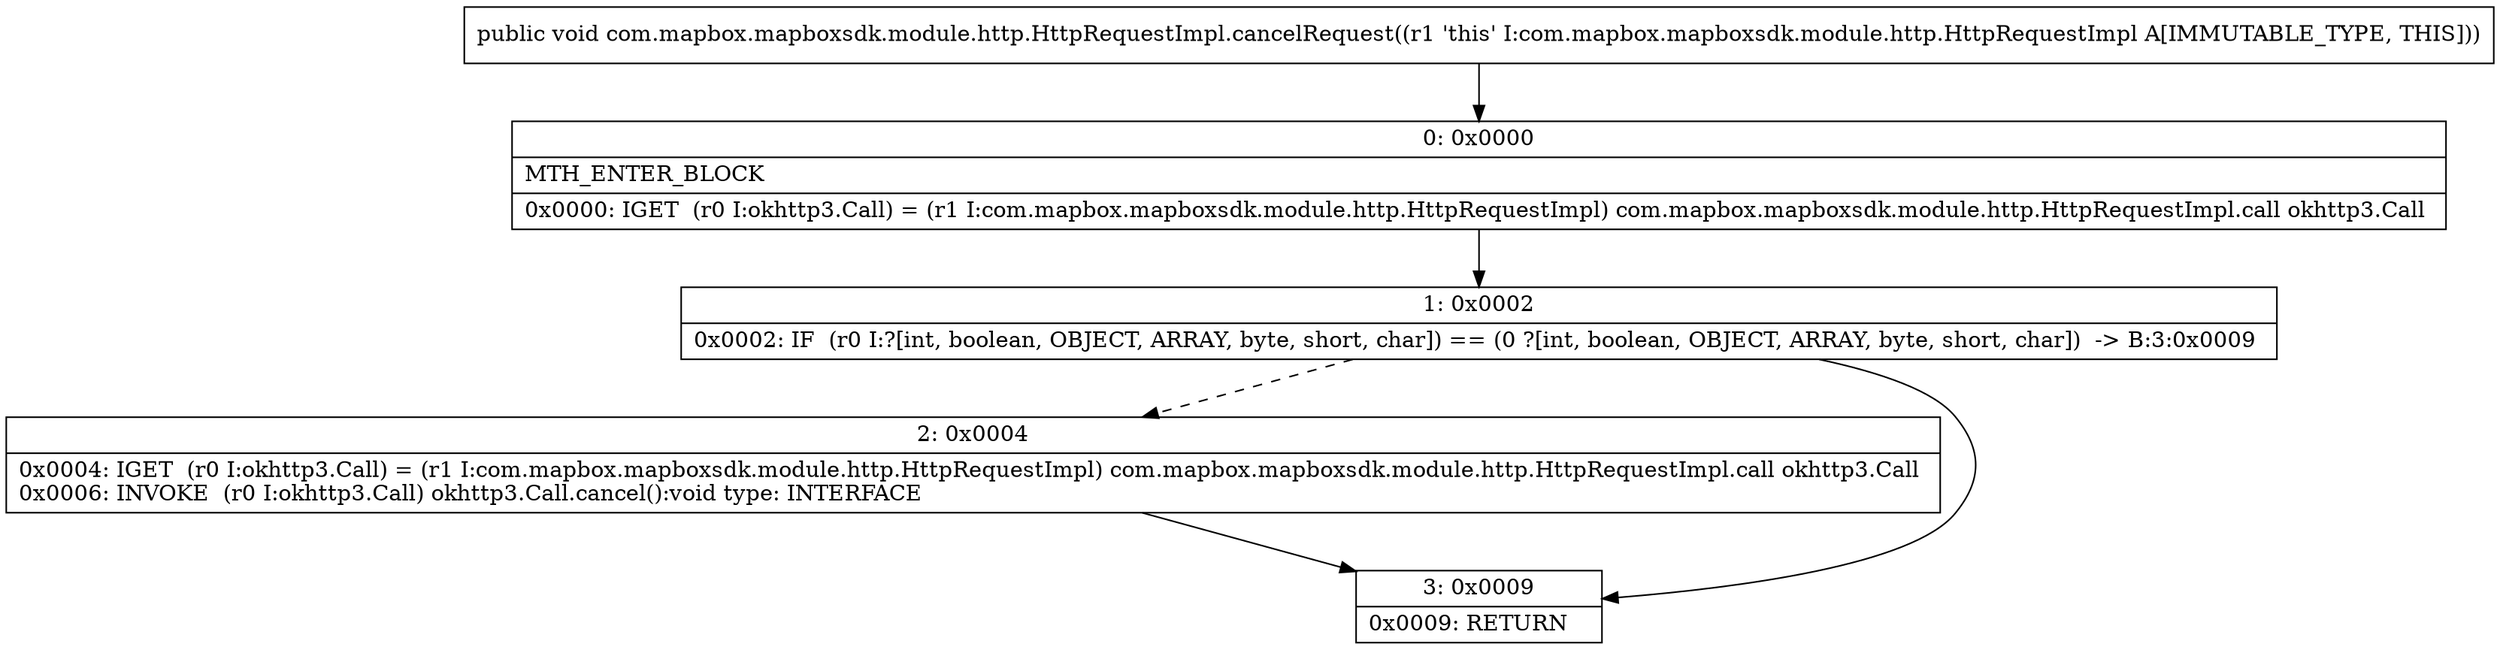 digraph "CFG forcom.mapbox.mapboxsdk.module.http.HttpRequestImpl.cancelRequest()V" {
Node_0 [shape=record,label="{0\:\ 0x0000|MTH_ENTER_BLOCK\l|0x0000: IGET  (r0 I:okhttp3.Call) = (r1 I:com.mapbox.mapboxsdk.module.http.HttpRequestImpl) com.mapbox.mapboxsdk.module.http.HttpRequestImpl.call okhttp3.Call \l}"];
Node_1 [shape=record,label="{1\:\ 0x0002|0x0002: IF  (r0 I:?[int, boolean, OBJECT, ARRAY, byte, short, char]) == (0 ?[int, boolean, OBJECT, ARRAY, byte, short, char])  \-\> B:3:0x0009 \l}"];
Node_2 [shape=record,label="{2\:\ 0x0004|0x0004: IGET  (r0 I:okhttp3.Call) = (r1 I:com.mapbox.mapboxsdk.module.http.HttpRequestImpl) com.mapbox.mapboxsdk.module.http.HttpRequestImpl.call okhttp3.Call \l0x0006: INVOKE  (r0 I:okhttp3.Call) okhttp3.Call.cancel():void type: INTERFACE \l}"];
Node_3 [shape=record,label="{3\:\ 0x0009|0x0009: RETURN   \l}"];
MethodNode[shape=record,label="{public void com.mapbox.mapboxsdk.module.http.HttpRequestImpl.cancelRequest((r1 'this' I:com.mapbox.mapboxsdk.module.http.HttpRequestImpl A[IMMUTABLE_TYPE, THIS])) }"];
MethodNode -> Node_0;
Node_0 -> Node_1;
Node_1 -> Node_2[style=dashed];
Node_1 -> Node_3;
Node_2 -> Node_3;
}

